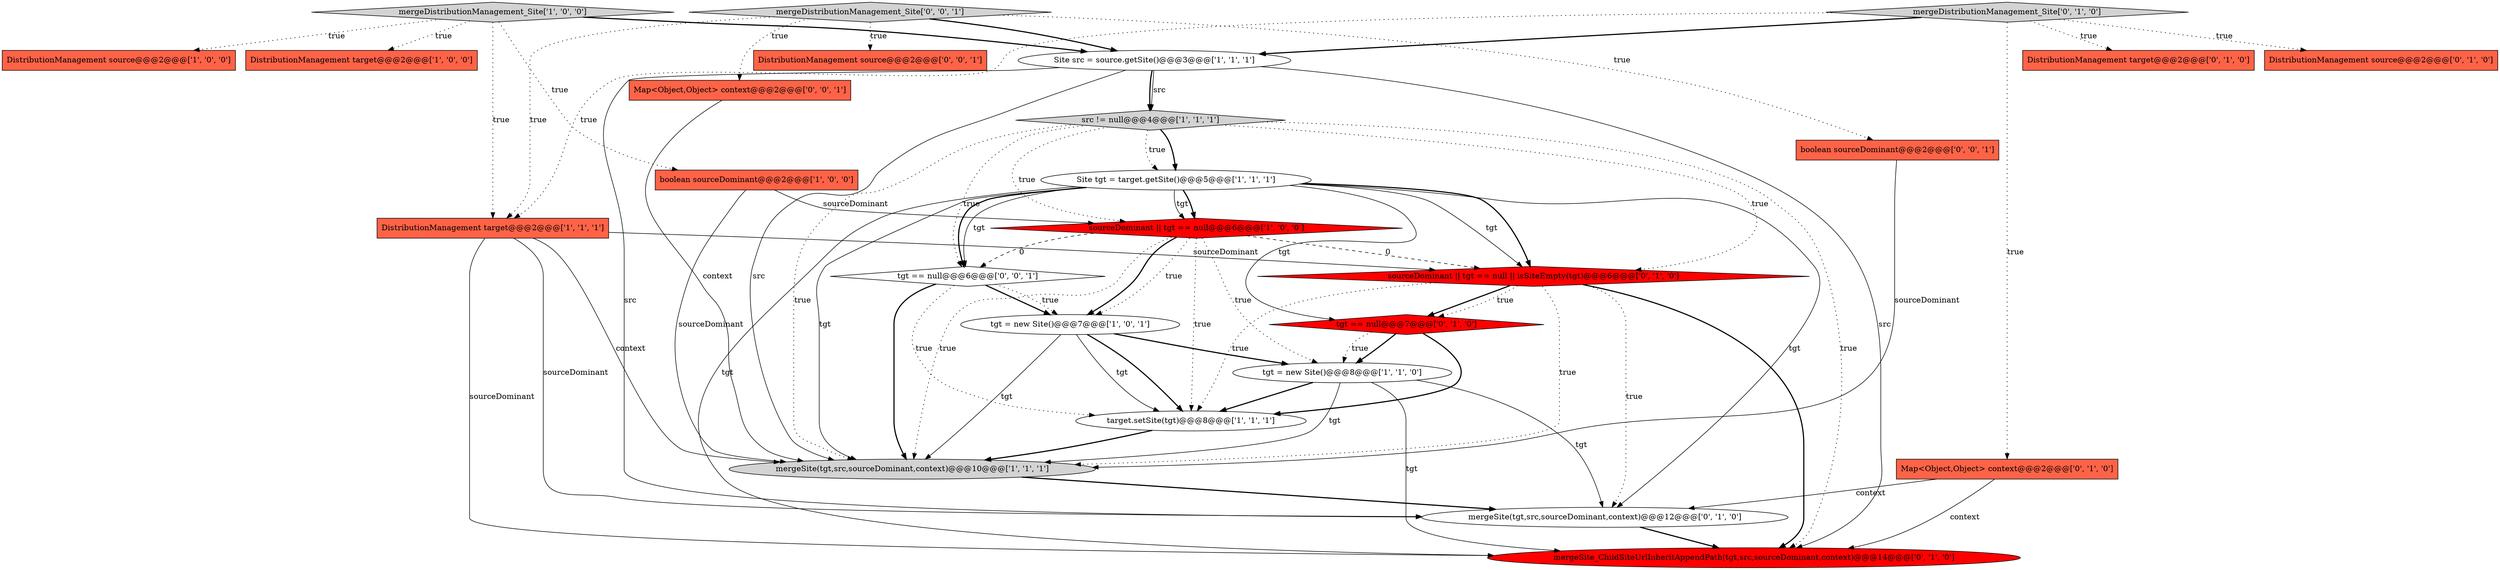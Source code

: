 digraph {
16 [style = filled, label = "sourceDominant || tgt == null || isSiteEmpty(tgt)@@@6@@@['0', '1', '0']", fillcolor = red, shape = diamond image = "AAA1AAABBB2BBB"];
23 [style = filled, label = "Map<Object,Object> context@@@2@@@['0', '0', '1']", fillcolor = tomato, shape = box image = "AAA0AAABBB3BBB"];
12 [style = filled, label = "DistributionManagement target@@@2@@@['1', '1', '1']", fillcolor = tomato, shape = box image = "AAA0AAABBB1BBB"];
9 [style = filled, label = "target.setSite(tgt)@@@8@@@['1', '1', '1']", fillcolor = white, shape = ellipse image = "AAA0AAABBB1BBB"];
2 [style = filled, label = "mergeSite(tgt,src,sourceDominant,context)@@@10@@@['1', '1', '1']", fillcolor = lightgray, shape = ellipse image = "AAA0AAABBB1BBB"];
6 [style = filled, label = "src != null@@@4@@@['1', '1', '1']", fillcolor = lightgray, shape = diamond image = "AAA0AAABBB1BBB"];
13 [style = filled, label = "DistributionManagement target@@@2@@@['0', '1', '0']", fillcolor = tomato, shape = box image = "AAA0AAABBB2BBB"];
17 [style = filled, label = "Map<Object,Object> context@@@2@@@['0', '1', '0']", fillcolor = tomato, shape = box image = "AAA0AAABBB2BBB"];
15 [style = filled, label = "mergeSite(tgt,src,sourceDominant,context)@@@12@@@['0', '1', '0']", fillcolor = white, shape = ellipse image = "AAA0AAABBB2BBB"];
10 [style = filled, label = "DistributionManagement source@@@2@@@['1', '0', '0']", fillcolor = tomato, shape = box image = "AAA0AAABBB1BBB"];
19 [style = filled, label = "DistributionManagement source@@@2@@@['0', '1', '0']", fillcolor = tomato, shape = box image = "AAA0AAABBB2BBB"];
22 [style = filled, label = "tgt == null@@@6@@@['0', '0', '1']", fillcolor = white, shape = diamond image = "AAA0AAABBB3BBB"];
8 [style = filled, label = "tgt = new Site()@@@7@@@['1', '0', '1']", fillcolor = white, shape = ellipse image = "AAA0AAABBB1BBB"];
21 [style = filled, label = "DistributionManagement source@@@2@@@['0', '0', '1']", fillcolor = tomato, shape = box image = "AAA0AAABBB3BBB"];
20 [style = filled, label = "mergeSite_ChildSiteUrlInheritAppendPath(tgt,src,sourceDominant,context)@@@14@@@['0', '1', '0']", fillcolor = red, shape = ellipse image = "AAA1AAABBB2BBB"];
0 [style = filled, label = "mergeDistributionManagement_Site['1', '0', '0']", fillcolor = lightgray, shape = diamond image = "AAA0AAABBB1BBB"];
11 [style = filled, label = "tgt = new Site()@@@8@@@['1', '1', '0']", fillcolor = white, shape = ellipse image = "AAA0AAABBB1BBB"];
1 [style = filled, label = "DistributionManagement target@@@2@@@['1', '0', '0']", fillcolor = tomato, shape = box image = "AAA0AAABBB1BBB"];
4 [style = filled, label = "boolean sourceDominant@@@2@@@['1', '0', '0']", fillcolor = tomato, shape = box image = "AAA0AAABBB1BBB"];
24 [style = filled, label = "boolean sourceDominant@@@2@@@['0', '0', '1']", fillcolor = tomato, shape = box image = "AAA0AAABBB3BBB"];
18 [style = filled, label = "tgt == null@@@7@@@['0', '1', '0']", fillcolor = red, shape = diamond image = "AAA1AAABBB2BBB"];
7 [style = filled, label = "sourceDominant || tgt == null@@@6@@@['1', '0', '0']", fillcolor = red, shape = diamond image = "AAA1AAABBB1BBB"];
5 [style = filled, label = "Site src = source.getSite()@@@3@@@['1', '1', '1']", fillcolor = white, shape = ellipse image = "AAA0AAABBB1BBB"];
3 [style = filled, label = "Site tgt = target.getSite()@@@5@@@['1', '1', '1']", fillcolor = white, shape = ellipse image = "AAA0AAABBB1BBB"];
25 [style = filled, label = "mergeDistributionManagement_Site['0', '0', '1']", fillcolor = lightgray, shape = diamond image = "AAA0AAABBB3BBB"];
14 [style = filled, label = "mergeDistributionManagement_Site['0', '1', '0']", fillcolor = lightgray, shape = diamond image = "AAA0AAABBB2BBB"];
6->3 [style = bold, label=""];
7->2 [style = dotted, label="true"];
0->12 [style = dotted, label="true"];
11->15 [style = solid, label="tgt"];
3->22 [style = solid, label="tgt"];
16->9 [style = dotted, label="true"];
16->18 [style = bold, label=""];
14->19 [style = dotted, label="true"];
16->2 [style = dotted, label="true"];
22->2 [style = bold, label=""];
14->12 [style = dotted, label="true"];
3->7 [style = solid, label="tgt"];
24->2 [style = solid, label="sourceDominant"];
0->10 [style = dotted, label="true"];
9->2 [style = bold, label=""];
7->16 [style = dashed, label="0"];
5->20 [style = solid, label="src"];
18->11 [style = bold, label=""];
3->2 [style = solid, label="tgt"];
14->5 [style = bold, label=""];
0->4 [style = dotted, label="true"];
16->15 [style = dotted, label="true"];
17->15 [style = solid, label="context"];
4->2 [style = solid, label="sourceDominant"];
25->12 [style = dotted, label="true"];
25->24 [style = dotted, label="true"];
7->9 [style = dotted, label="true"];
3->16 [style = bold, label=""];
6->22 [style = dotted, label="true"];
5->6 [style = solid, label="src"];
5->15 [style = solid, label="src"];
7->8 [style = bold, label=""];
5->2 [style = solid, label="src"];
11->2 [style = solid, label="tgt"];
11->9 [style = bold, label=""];
3->22 [style = bold, label=""];
14->13 [style = dotted, label="true"];
6->20 [style = dotted, label="true"];
22->8 [style = bold, label=""];
8->9 [style = solid, label="tgt"];
14->17 [style = dotted, label="true"];
18->11 [style = dotted, label="true"];
22->8 [style = dotted, label="true"];
6->2 [style = dotted, label="true"];
5->6 [style = bold, label=""];
12->2 [style = solid, label="context"];
7->11 [style = dotted, label="true"];
3->7 [style = bold, label=""];
23->2 [style = solid, label="context"];
12->15 [style = solid, label="sourceDominant"];
15->20 [style = bold, label=""];
0->1 [style = dotted, label="true"];
2->15 [style = bold, label=""];
18->9 [style = bold, label=""];
11->20 [style = solid, label="tgt"];
8->9 [style = bold, label=""];
6->7 [style = dotted, label="true"];
12->16 [style = solid, label="sourceDominant"];
3->16 [style = solid, label="tgt"];
3->18 [style = solid, label="tgt"];
3->15 [style = solid, label="tgt"];
3->20 [style = solid, label="tgt"];
25->5 [style = bold, label=""];
25->23 [style = dotted, label="true"];
22->9 [style = dotted, label="true"];
6->3 [style = dotted, label="true"];
8->2 [style = solid, label="tgt"];
12->20 [style = solid, label="sourceDominant"];
17->20 [style = solid, label="context"];
8->11 [style = bold, label=""];
16->20 [style = bold, label=""];
7->8 [style = dotted, label="true"];
7->22 [style = dashed, label="0"];
6->16 [style = dotted, label="true"];
25->21 [style = dotted, label="true"];
0->5 [style = bold, label=""];
4->7 [style = solid, label="sourceDominant"];
16->18 [style = dotted, label="true"];
}

